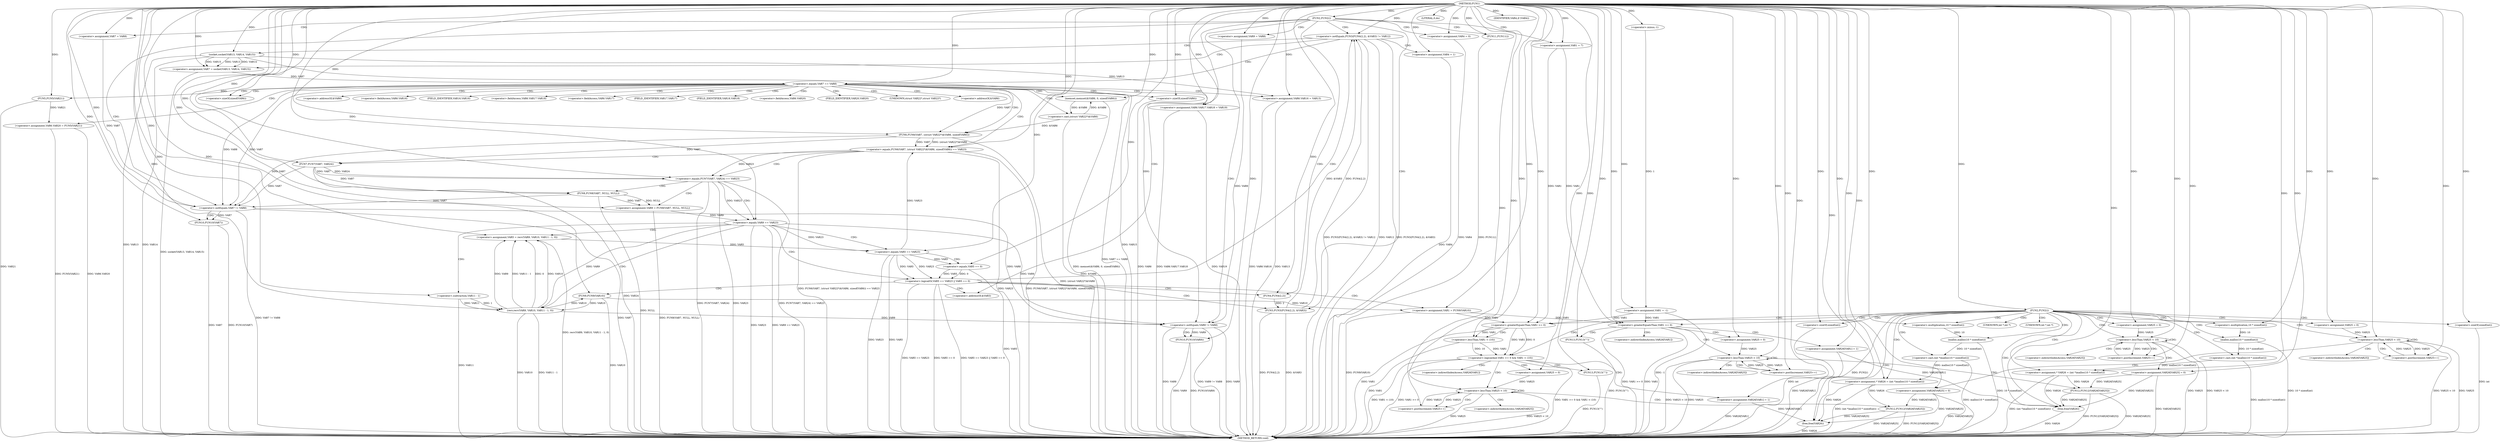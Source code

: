 digraph FUN1 {  
"1000100" [label = "(METHOD,FUN1)" ]
"1000382" [label = "(METHOD_RETURN,void)" ]
"1000103" [label = "(<operator>.assignment,VAR1 = -1)" ]
"1000105" [label = "(<operator>.minus,-1)" ]
"1000108" [label = "(FUN2,FUN2())" ]
"1000113" [label = "(<operator>.assignment,VAR4 = 0)" ]
"1000119" [label = "(<operator>.assignment,VAR7 = VAR8)" ]
"1000123" [label = "(<operator>.assignment,VAR9 = VAR8)" ]
"1000130" [label = "(<operator>.notEquals,FUN3(FUN4(2,2), &VAR3) != VAR12)" ]
"1000131" [label = "(FUN3,FUN3(FUN4(2,2), &VAR3))" ]
"1000132" [label = "(FUN4,FUN4(2,2))" ]
"1000140" [label = "(<operator>.assignment,VAR4 = 1)" ]
"1000143" [label = "(<operator>.assignment,VAR7 = socket(VAR13, VAR14, VAR15))" ]
"1000145" [label = "(socket,socket(VAR13, VAR14, VAR15))" ]
"1000150" [label = "(<operator>.equals,VAR7 == VAR8)" ]
"1000155" [label = "(memset,memset(&VAR6, 0, sizeof(VAR6)))" ]
"1000159" [label = "(<operator>.sizeOf,sizeof(VAR6))" ]
"1000161" [label = "(<operator>.assignment,VAR6.VAR16 = VAR13)" ]
"1000166" [label = "(<operator>.assignment,VAR6.VAR17.VAR18 = VAR19)" ]
"1000173" [label = "(<operator>.assignment,VAR6.VAR20 = FUN5(VAR21))" ]
"1000177" [label = "(FUN5,FUN5(VAR21))" ]
"1000180" [label = "(<operator>.equals,FUN6(VAR7, (struct VAR22*)&VAR6, sizeof(VAR6)) == VAR23)" ]
"1000181" [label = "(FUN6,FUN6(VAR7, (struct VAR22*)&VAR6, sizeof(VAR6)))" ]
"1000183" [label = "(<operator>.cast,(struct VAR22*)&VAR6)" ]
"1000187" [label = "(<operator>.sizeOf,sizeof(VAR6))" ]
"1000193" [label = "(<operator>.equals,FUN7(VAR7, VAR24) == VAR23)" ]
"1000194" [label = "(FUN7,FUN7(VAR7, VAR24))" ]
"1000200" [label = "(<operator>.assignment,VAR9 = FUN8(VAR7, NULL, NULL))" ]
"1000202" [label = "(FUN8,FUN8(VAR7, NULL, NULL))" ]
"1000207" [label = "(<operator>.equals,VAR9 == VAR23)" ]
"1000212" [label = "(<operator>.assignment,VAR5 = recv(VAR9, VAR10, VAR11 - 1, 0))" ]
"1000214" [label = "(recv,recv(VAR9, VAR10, VAR11 - 1, 0))" ]
"1000217" [label = "(<operator>.subtraction,VAR11 - 1)" ]
"1000222" [label = "(<operator>.logicalOr,VAR5 == VAR23 || VAR5 == 0)" ]
"1000223" [label = "(<operator>.equals,VAR5 == VAR23)" ]
"1000226" [label = "(<operator>.equals,VAR5 == 0)" ]
"1000231" [label = "(<operator>.assignment,VAR1 = FUN9(VAR10))" ]
"1000233" [label = "(FUN9,FUN9(VAR10))" ]
"1000235" [label = "(LITERAL,0,do)" ]
"1000237" [label = "(<operator>.notEquals,VAR7 != VAR8)" ]
"1000241" [label = "(FUN10,FUN10(VAR7))" ]
"1000244" [label = "(<operator>.notEquals,VAR9 != VAR8)" ]
"1000248" [label = "(FUN10,FUN10(VAR9))" ]
"1000251" [label = "(IDENTIFIER,VAR4,if (VAR4))" ]
"1000253" [label = "(FUN11,FUN11())" ]
"1000256" [label = "(<operator>.assignment,VAR1 = 7)" ]
"1000260" [label = "(FUN2,FUN2())" ]
"1000265" [label = "(<operator>.assignment,* VAR26 = (int *)malloc(10 * sizeof(int)))" ]
"1000267" [label = "(<operator>.cast,(int *)malloc(10 * sizeof(int)))" ]
"1000269" [label = "(malloc,malloc(10 * sizeof(int)))" ]
"1000270" [label = "(<operator>.multiplication,10 * sizeof(int))" ]
"1000272" [label = "(<operator>.sizeOf,sizeof(int))" ]
"1000275" [label = "(<operator>.assignment,VAR25 = 0)" ]
"1000278" [label = "(<operator>.lessThan,VAR25 < 10)" ]
"1000281" [label = "(<operator>.postIncrement,VAR25++)" ]
"1000284" [label = "(<operator>.assignment,VAR26[VAR25] = 0)" ]
"1000290" [label = "(<operator>.greaterEqualsThan,VAR1 >= 0)" ]
"1000294" [label = "(<operator>.assignment,VAR26[VAR1] = 1)" ]
"1000300" [label = "(<operator>.assignment,VAR25 = 0)" ]
"1000303" [label = "(<operator>.lessThan,VAR25 < 10)" ]
"1000306" [label = "(<operator>.postIncrement,VAR25++)" ]
"1000309" [label = "(FUN12,FUN12(VAR26[VAR25]))" ]
"1000315" [label = "(FUN13,FUN13(\"\"))" ]
"1000317" [label = "(free,free(VAR26))" ]
"1000324" [label = "(<operator>.assignment,* VAR26 = (int *)malloc(10 * sizeof(int)))" ]
"1000326" [label = "(<operator>.cast,(int *)malloc(10 * sizeof(int)))" ]
"1000328" [label = "(malloc,malloc(10 * sizeof(int)))" ]
"1000329" [label = "(<operator>.multiplication,10 * sizeof(int))" ]
"1000331" [label = "(<operator>.sizeOf,sizeof(int))" ]
"1000334" [label = "(<operator>.assignment,VAR25 = 0)" ]
"1000337" [label = "(<operator>.lessThan,VAR25 < 10)" ]
"1000340" [label = "(<operator>.postIncrement,VAR25++)" ]
"1000343" [label = "(<operator>.assignment,VAR26[VAR25] = 0)" ]
"1000349" [label = "(<operator>.logicalAnd,VAR1 >= 0 && VAR1 < (10))" ]
"1000350" [label = "(<operator>.greaterEqualsThan,VAR1 >= 0)" ]
"1000353" [label = "(<operator>.lessThan,VAR1 < (10))" ]
"1000357" [label = "(<operator>.assignment,VAR26[VAR1] = 1)" ]
"1000363" [label = "(<operator>.assignment,VAR25 = 0)" ]
"1000366" [label = "(<operator>.lessThan,VAR25 < 10)" ]
"1000369" [label = "(<operator>.postIncrement,VAR25++)" ]
"1000372" [label = "(FUN12,FUN12(VAR26[VAR25]))" ]
"1000378" [label = "(FUN13,FUN13(\"\"))" ]
"1000380" [label = "(free,free(VAR26))" ]
"1000135" [label = "(<operator>.addressOf,&VAR3)" ]
"1000156" [label = "(<operator>.addressOf,&VAR6)" ]
"1000162" [label = "(<operator>.fieldAccess,VAR6.VAR16)" ]
"1000164" [label = "(FIELD_IDENTIFIER,VAR16,VAR16)" ]
"1000167" [label = "(<operator>.fieldAccess,VAR6.VAR17.VAR18)" ]
"1000168" [label = "(<operator>.fieldAccess,VAR6.VAR17)" ]
"1000170" [label = "(FIELD_IDENTIFIER,VAR17,VAR17)" ]
"1000171" [label = "(FIELD_IDENTIFIER,VAR18,VAR18)" ]
"1000174" [label = "(<operator>.fieldAccess,VAR6.VAR20)" ]
"1000176" [label = "(FIELD_IDENTIFIER,VAR20,VAR20)" ]
"1000184" [label = "(UNKNOWN,struct VAR22*,struct VAR22*)" ]
"1000185" [label = "(<operator>.addressOf,&VAR6)" ]
"1000268" [label = "(UNKNOWN,int *,int *)" ]
"1000285" [label = "(<operator>.indirectIndexAccess,VAR26[VAR25])" ]
"1000295" [label = "(<operator>.indirectIndexAccess,VAR26[VAR1])" ]
"1000310" [label = "(<operator>.indirectIndexAccess,VAR26[VAR25])" ]
"1000327" [label = "(UNKNOWN,int *,int *)" ]
"1000344" [label = "(<operator>.indirectIndexAccess,VAR26[VAR25])" ]
"1000358" [label = "(<operator>.indirectIndexAccess,VAR26[VAR1])" ]
"1000373" [label = "(<operator>.indirectIndexAccess,VAR26[VAR25])" ]
  "1000324" -> "1000382"  [ label = "DDG: (int *)malloc(10 * sizeof(int))"] 
  "1000248" -> "1000382"  [ label = "DDG: FUN10(VAR9)"] 
  "1000309" -> "1000382"  [ label = "DDG: VAR26[VAR25]"] 
  "1000187" -> "1000382"  [ label = "DDG: VAR6"] 
  "1000177" -> "1000382"  [ label = "DDG: VAR21"] 
  "1000130" -> "1000382"  [ label = "DDG: FUN3(FUN4(2,2), &VAR3) != VAR12"] 
  "1000349" -> "1000382"  [ label = "DDG: VAR1 >= 0 && VAR1 < (10)"] 
  "1000290" -> "1000382"  [ label = "DDG: VAR1"] 
  "1000260" -> "1000382"  [ label = "DDG: FUN2()"] 
  "1000309" -> "1000382"  [ label = "DDG: FUN12(VAR26[VAR25])"] 
  "1000166" -> "1000382"  [ label = "DDG: VAR19"] 
  "1000223" -> "1000382"  [ label = "DDG: VAR23"] 
  "1000193" -> "1000382"  [ label = "DDG: FUN7(VAR7, VAR24)"] 
  "1000343" -> "1000382"  [ label = "DDG: VAR26[VAR25]"] 
  "1000226" -> "1000382"  [ label = "DDG: VAR5"] 
  "1000222" -> "1000382"  [ label = "DDG: VAR5 == VAR23"] 
  "1000237" -> "1000382"  [ label = "DDG: VAR7 != VAR8"] 
  "1000207" -> "1000382"  [ label = "DDG: VAR23"] 
  "1000284" -> "1000382"  [ label = "DDG: VAR26[VAR25]"] 
  "1000315" -> "1000382"  [ label = "DDG: FUN13(\"\")"] 
  "1000350" -> "1000382"  [ label = "DDG: VAR1"] 
  "1000183" -> "1000382"  [ label = "DDG: &VAR6"] 
  "1000231" -> "1000382"  [ label = "DDG: FUN9(VAR10)"] 
  "1000290" -> "1000382"  [ label = "DDG: VAR1 >= 0"] 
  "1000303" -> "1000382"  [ label = "DDG: VAR25"] 
  "1000317" -> "1000382"  [ label = "DDG: VAR26"] 
  "1000253" -> "1000382"  [ label = "DDG: FUN11()"] 
  "1000214" -> "1000382"  [ label = "DDG: VAR10"] 
  "1000303" -> "1000382"  [ label = "DDG: VAR25 < 10"] 
  "1000103" -> "1000382"  [ label = "DDG: -1"] 
  "1000222" -> "1000382"  [ label = "DDG: VAR5 == 0"] 
  "1000214" -> "1000382"  [ label = "DDG: VAR11 - 1"] 
  "1000212" -> "1000382"  [ label = "DDG: recv(VAR9, VAR10, VAR11 - 1, 0)"] 
  "1000180" -> "1000382"  [ label = "DDG: VAR23"] 
  "1000237" -> "1000382"  [ label = "DDG: VAR7"] 
  "1000113" -> "1000382"  [ label = "DDG: VAR4"] 
  "1000131" -> "1000382"  [ label = "DDG: FUN4(2,2)"] 
  "1000140" -> "1000382"  [ label = "DDG: VAR4"] 
  "1000349" -> "1000382"  [ label = "DDG: VAR1 < (10)"] 
  "1000267" -> "1000382"  [ label = "DDG: malloc(10 * sizeof(int))"] 
  "1000331" -> "1000382"  [ label = "DDG: int"] 
  "1000155" -> "1000382"  [ label = "DDG: memset(&VAR6, 0, sizeof(VAR6))"] 
  "1000166" -> "1000382"  [ label = "DDG: VAR6.VAR17.VAR18"] 
  "1000265" -> "1000382"  [ label = "DDG: (int *)malloc(10 * sizeof(int))"] 
  "1000180" -> "1000382"  [ label = "DDG: FUN6(VAR7, (struct VAR22*)&VAR6, sizeof(VAR6))"] 
  "1000326" -> "1000382"  [ label = "DDG: malloc(10 * sizeof(int))"] 
  "1000217" -> "1000382"  [ label = "DDG: VAR11"] 
  "1000337" -> "1000382"  [ label = "DDG: VAR25"] 
  "1000180" -> "1000382"  [ label = "DDG: FUN6(VAR7, (struct VAR22*)&VAR6, sizeof(VAR6)) == VAR23"] 
  "1000222" -> "1000382"  [ label = "DDG: VAR5 == VAR23 || VAR5 == 0"] 
  "1000372" -> "1000382"  [ label = "DDG: VAR26[VAR25]"] 
  "1000145" -> "1000382"  [ label = "DDG: VAR15"] 
  "1000207" -> "1000382"  [ label = "DDG: VAR9 == VAR23"] 
  "1000357" -> "1000382"  [ label = "DDG: VAR26[VAR1]"] 
  "1000328" -> "1000382"  [ label = "DDG: 10 * sizeof(int)"] 
  "1000366" -> "1000382"  [ label = "DDG: VAR25"] 
  "1000278" -> "1000382"  [ label = "DDG: VAR25 < 10"] 
  "1000366" -> "1000382"  [ label = "DDG: VAR25 < 10"] 
  "1000349" -> "1000382"  [ label = "DDG: VAR1 >= 0"] 
  "1000294" -> "1000382"  [ label = "DDG: VAR26[VAR1]"] 
  "1000193" -> "1000382"  [ label = "DDG: VAR23"] 
  "1000272" -> "1000382"  [ label = "DDG: int"] 
  "1000378" -> "1000382"  [ label = "DDG: FUN13(\"\")"] 
  "1000131" -> "1000382"  [ label = "DDG: &VAR3"] 
  "1000193" -> "1000382"  [ label = "DDG: FUN7(VAR7, VAR24) == VAR23"] 
  "1000233" -> "1000382"  [ label = "DDG: VAR10"] 
  "1000241" -> "1000382"  [ label = "DDG: VAR7"] 
  "1000143" -> "1000382"  [ label = "DDG: socket(VAR13, VAR14, VAR15)"] 
  "1000173" -> "1000382"  [ label = "DDG: FUN5(VAR21)"] 
  "1000244" -> "1000382"  [ label = "DDG: VAR9 != VAR8"] 
  "1000269" -> "1000382"  [ label = "DDG: 10 * sizeof(int)"] 
  "1000150" -> "1000382"  [ label = "DDG: VAR7 == VAR8"] 
  "1000353" -> "1000382"  [ label = "DDG: VAR1"] 
  "1000202" -> "1000382"  [ label = "DDG: NULL"] 
  "1000372" -> "1000382"  [ label = "DDG: FUN12(VAR26[VAR25])"] 
  "1000244" -> "1000382"  [ label = "DDG: VAR9"] 
  "1000194" -> "1000382"  [ label = "DDG: VAR24"] 
  "1000161" -> "1000382"  [ label = "DDG: VAR6.VAR16"] 
  "1000244" -> "1000382"  [ label = "DDG: VAR8"] 
  "1000145" -> "1000382"  [ label = "DDG: VAR13"] 
  "1000241" -> "1000382"  [ label = "DDG: FUN10(VAR7)"] 
  "1000145" -> "1000382"  [ label = "DDG: VAR14"] 
  "1000380" -> "1000382"  [ label = "DDG: VAR26"] 
  "1000278" -> "1000382"  [ label = "DDG: VAR25"] 
  "1000337" -> "1000382"  [ label = "DDG: VAR25 < 10"] 
  "1000181" -> "1000382"  [ label = "DDG: (struct VAR22*)&VAR6"] 
  "1000173" -> "1000382"  [ label = "DDG: VAR6.VAR20"] 
  "1000130" -> "1000382"  [ label = "DDG: VAR12"] 
  "1000248" -> "1000382"  [ label = "DDG: VAR9"] 
  "1000223" -> "1000382"  [ label = "DDG: VAR5"] 
  "1000161" -> "1000382"  [ label = "DDG: VAR13"] 
  "1000130" -> "1000382"  [ label = "DDG: FUN3(FUN4(2,2), &VAR3)"] 
  "1000200" -> "1000382"  [ label = "DDG: FUN8(VAR7, NULL, NULL)"] 
  "1000105" -> "1000103"  [ label = "DDG: 1"] 
  "1000100" -> "1000103"  [ label = "DDG: "] 
  "1000100" -> "1000105"  [ label = "DDG: "] 
  "1000100" -> "1000108"  [ label = "DDG: "] 
  "1000100" -> "1000113"  [ label = "DDG: "] 
  "1000100" -> "1000119"  [ label = "DDG: "] 
  "1000100" -> "1000123"  [ label = "DDG: "] 
  "1000131" -> "1000130"  [ label = "DDG: FUN4(2,2)"] 
  "1000131" -> "1000130"  [ label = "DDG: &VAR3"] 
  "1000132" -> "1000131"  [ label = "DDG: 2"] 
  "1000100" -> "1000132"  [ label = "DDG: "] 
  "1000100" -> "1000130"  [ label = "DDG: "] 
  "1000100" -> "1000140"  [ label = "DDG: "] 
  "1000145" -> "1000143"  [ label = "DDG: VAR13"] 
  "1000145" -> "1000143"  [ label = "DDG: VAR14"] 
  "1000145" -> "1000143"  [ label = "DDG: VAR15"] 
  "1000100" -> "1000143"  [ label = "DDG: "] 
  "1000100" -> "1000145"  [ label = "DDG: "] 
  "1000143" -> "1000150"  [ label = "DDG: VAR7"] 
  "1000100" -> "1000150"  [ label = "DDG: "] 
  "1000183" -> "1000155"  [ label = "DDG: &VAR6"] 
  "1000100" -> "1000155"  [ label = "DDG: "] 
  "1000100" -> "1000159"  [ label = "DDG: "] 
  "1000145" -> "1000161"  [ label = "DDG: VAR13"] 
  "1000100" -> "1000161"  [ label = "DDG: "] 
  "1000100" -> "1000166"  [ label = "DDG: "] 
  "1000177" -> "1000173"  [ label = "DDG: VAR21"] 
  "1000100" -> "1000177"  [ label = "DDG: "] 
  "1000181" -> "1000180"  [ label = "DDG: VAR7"] 
  "1000181" -> "1000180"  [ label = "DDG: (struct VAR22*)&VAR6"] 
  "1000150" -> "1000181"  [ label = "DDG: VAR7"] 
  "1000100" -> "1000181"  [ label = "DDG: "] 
  "1000183" -> "1000181"  [ label = "DDG: &VAR6"] 
  "1000155" -> "1000183"  [ label = "DDG: &VAR6"] 
  "1000100" -> "1000187"  [ label = "DDG: "] 
  "1000223" -> "1000180"  [ label = "DDG: VAR23"] 
  "1000100" -> "1000180"  [ label = "DDG: "] 
  "1000194" -> "1000193"  [ label = "DDG: VAR7"] 
  "1000194" -> "1000193"  [ label = "DDG: VAR24"] 
  "1000181" -> "1000194"  [ label = "DDG: VAR7"] 
  "1000100" -> "1000194"  [ label = "DDG: "] 
  "1000180" -> "1000193"  [ label = "DDG: VAR23"] 
  "1000100" -> "1000193"  [ label = "DDG: "] 
  "1000202" -> "1000200"  [ label = "DDG: VAR7"] 
  "1000202" -> "1000200"  [ label = "DDG: NULL"] 
  "1000100" -> "1000200"  [ label = "DDG: "] 
  "1000194" -> "1000202"  [ label = "DDG: VAR7"] 
  "1000100" -> "1000202"  [ label = "DDG: "] 
  "1000200" -> "1000207"  [ label = "DDG: VAR9"] 
  "1000100" -> "1000207"  [ label = "DDG: "] 
  "1000193" -> "1000207"  [ label = "DDG: VAR23"] 
  "1000214" -> "1000212"  [ label = "DDG: VAR9"] 
  "1000214" -> "1000212"  [ label = "DDG: VAR10"] 
  "1000214" -> "1000212"  [ label = "DDG: VAR11 - 1"] 
  "1000214" -> "1000212"  [ label = "DDG: 0"] 
  "1000100" -> "1000212"  [ label = "DDG: "] 
  "1000207" -> "1000214"  [ label = "DDG: VAR9"] 
  "1000100" -> "1000214"  [ label = "DDG: "] 
  "1000233" -> "1000214"  [ label = "DDG: VAR10"] 
  "1000217" -> "1000214"  [ label = "DDG: VAR11"] 
  "1000217" -> "1000214"  [ label = "DDG: 1"] 
  "1000100" -> "1000217"  [ label = "DDG: "] 
  "1000223" -> "1000222"  [ label = "DDG: VAR5"] 
  "1000223" -> "1000222"  [ label = "DDG: VAR23"] 
  "1000212" -> "1000223"  [ label = "DDG: VAR5"] 
  "1000100" -> "1000223"  [ label = "DDG: "] 
  "1000207" -> "1000223"  [ label = "DDG: VAR23"] 
  "1000226" -> "1000222"  [ label = "DDG: VAR5"] 
  "1000226" -> "1000222"  [ label = "DDG: 0"] 
  "1000223" -> "1000226"  [ label = "DDG: VAR5"] 
  "1000100" -> "1000226"  [ label = "DDG: "] 
  "1000233" -> "1000231"  [ label = "DDG: VAR10"] 
  "1000100" -> "1000231"  [ label = "DDG: "] 
  "1000214" -> "1000233"  [ label = "DDG: VAR10"] 
  "1000100" -> "1000233"  [ label = "DDG: "] 
  "1000100" -> "1000235"  [ label = "DDG: "] 
  "1000181" -> "1000237"  [ label = "DDG: VAR7"] 
  "1000150" -> "1000237"  [ label = "DDG: VAR7"] 
  "1000194" -> "1000237"  [ label = "DDG: VAR7"] 
  "1000202" -> "1000237"  [ label = "DDG: VAR7"] 
  "1000119" -> "1000237"  [ label = "DDG: VAR7"] 
  "1000100" -> "1000237"  [ label = "DDG: "] 
  "1000150" -> "1000237"  [ label = "DDG: VAR8"] 
  "1000237" -> "1000241"  [ label = "DDG: VAR7"] 
  "1000100" -> "1000241"  [ label = "DDG: "] 
  "1000207" -> "1000244"  [ label = "DDG: VAR9"] 
  "1000214" -> "1000244"  [ label = "DDG: VAR9"] 
  "1000123" -> "1000244"  [ label = "DDG: VAR9"] 
  "1000100" -> "1000244"  [ label = "DDG: "] 
  "1000237" -> "1000244"  [ label = "DDG: VAR8"] 
  "1000244" -> "1000248"  [ label = "DDG: VAR9"] 
  "1000100" -> "1000248"  [ label = "DDG: "] 
  "1000100" -> "1000251"  [ label = "DDG: "] 
  "1000100" -> "1000253"  [ label = "DDG: "] 
  "1000100" -> "1000256"  [ label = "DDG: "] 
  "1000100" -> "1000260"  [ label = "DDG: "] 
  "1000267" -> "1000265"  [ label = "DDG: malloc(10 * sizeof(int))"] 
  "1000100" -> "1000265"  [ label = "DDG: "] 
  "1000269" -> "1000267"  [ label = "DDG: 10 * sizeof(int)"] 
  "1000270" -> "1000269"  [ label = "DDG: 10"] 
  "1000100" -> "1000270"  [ label = "DDG: "] 
  "1000100" -> "1000272"  [ label = "DDG: "] 
  "1000100" -> "1000275"  [ label = "DDG: "] 
  "1000281" -> "1000278"  [ label = "DDG: VAR25"] 
  "1000275" -> "1000278"  [ label = "DDG: VAR25"] 
  "1000100" -> "1000278"  [ label = "DDG: "] 
  "1000278" -> "1000281"  [ label = "DDG: VAR25"] 
  "1000100" -> "1000281"  [ label = "DDG: "] 
  "1000100" -> "1000284"  [ label = "DDG: "] 
  "1000103" -> "1000290"  [ label = "DDG: VAR1"] 
  "1000231" -> "1000290"  [ label = "DDG: VAR1"] 
  "1000256" -> "1000290"  [ label = "DDG: VAR1"] 
  "1000100" -> "1000290"  [ label = "DDG: "] 
  "1000100" -> "1000294"  [ label = "DDG: "] 
  "1000100" -> "1000300"  [ label = "DDG: "] 
  "1000306" -> "1000303"  [ label = "DDG: VAR25"] 
  "1000300" -> "1000303"  [ label = "DDG: VAR25"] 
  "1000100" -> "1000303"  [ label = "DDG: "] 
  "1000303" -> "1000306"  [ label = "DDG: VAR25"] 
  "1000100" -> "1000306"  [ label = "DDG: "] 
  "1000284" -> "1000309"  [ label = "DDG: VAR26[VAR25]"] 
  "1000265" -> "1000309"  [ label = "DDG: VAR26"] 
  "1000100" -> "1000315"  [ label = "DDG: "] 
  "1000309" -> "1000317"  [ label = "DDG: VAR26[VAR25]"] 
  "1000284" -> "1000317"  [ label = "DDG: VAR26[VAR25]"] 
  "1000265" -> "1000317"  [ label = "DDG: VAR26"] 
  "1000294" -> "1000317"  [ label = "DDG: VAR26[VAR1]"] 
  "1000100" -> "1000317"  [ label = "DDG: "] 
  "1000326" -> "1000324"  [ label = "DDG: malloc(10 * sizeof(int))"] 
  "1000100" -> "1000324"  [ label = "DDG: "] 
  "1000328" -> "1000326"  [ label = "DDG: 10 * sizeof(int)"] 
  "1000329" -> "1000328"  [ label = "DDG: 10"] 
  "1000100" -> "1000329"  [ label = "DDG: "] 
  "1000100" -> "1000331"  [ label = "DDG: "] 
  "1000100" -> "1000334"  [ label = "DDG: "] 
  "1000340" -> "1000337"  [ label = "DDG: VAR25"] 
  "1000334" -> "1000337"  [ label = "DDG: VAR25"] 
  "1000100" -> "1000337"  [ label = "DDG: "] 
  "1000337" -> "1000340"  [ label = "DDG: VAR25"] 
  "1000100" -> "1000340"  [ label = "DDG: "] 
  "1000100" -> "1000343"  [ label = "DDG: "] 
  "1000350" -> "1000349"  [ label = "DDG: VAR1"] 
  "1000350" -> "1000349"  [ label = "DDG: 0"] 
  "1000103" -> "1000350"  [ label = "DDG: VAR1"] 
  "1000231" -> "1000350"  [ label = "DDG: VAR1"] 
  "1000256" -> "1000350"  [ label = "DDG: VAR1"] 
  "1000100" -> "1000350"  [ label = "DDG: "] 
  "1000353" -> "1000349"  [ label = "DDG: VAR1"] 
  "1000353" -> "1000349"  [ label = "DDG: 10"] 
  "1000350" -> "1000353"  [ label = "DDG: VAR1"] 
  "1000100" -> "1000353"  [ label = "DDG: "] 
  "1000100" -> "1000357"  [ label = "DDG: "] 
  "1000100" -> "1000363"  [ label = "DDG: "] 
  "1000369" -> "1000366"  [ label = "DDG: VAR25"] 
  "1000363" -> "1000366"  [ label = "DDG: VAR25"] 
  "1000100" -> "1000366"  [ label = "DDG: "] 
  "1000366" -> "1000369"  [ label = "DDG: VAR25"] 
  "1000100" -> "1000369"  [ label = "DDG: "] 
  "1000343" -> "1000372"  [ label = "DDG: VAR26[VAR25]"] 
  "1000324" -> "1000372"  [ label = "DDG: VAR26"] 
  "1000100" -> "1000378"  [ label = "DDG: "] 
  "1000343" -> "1000380"  [ label = "DDG: VAR26[VAR25]"] 
  "1000372" -> "1000380"  [ label = "DDG: VAR26[VAR25]"] 
  "1000357" -> "1000380"  [ label = "DDG: VAR26[VAR1]"] 
  "1000324" -> "1000380"  [ label = "DDG: VAR26"] 
  "1000100" -> "1000380"  [ label = "DDG: "] 
  "1000108" -> "1000244"  [ label = "CDG: "] 
  "1000108" -> "1000119"  [ label = "CDG: "] 
  "1000108" -> "1000131"  [ label = "CDG: "] 
  "1000108" -> "1000256"  [ label = "CDG: "] 
  "1000108" -> "1000132"  [ label = "CDG: "] 
  "1000108" -> "1000123"  [ label = "CDG: "] 
  "1000108" -> "1000130"  [ label = "CDG: "] 
  "1000108" -> "1000135"  [ label = "CDG: "] 
  "1000108" -> "1000113"  [ label = "CDG: "] 
  "1000108" -> "1000237"  [ label = "CDG: "] 
  "1000108" -> "1000253"  [ label = "CDG: "] 
  "1000130" -> "1000143"  [ label = "CDG: "] 
  "1000130" -> "1000150"  [ label = "CDG: "] 
  "1000130" -> "1000145"  [ label = "CDG: "] 
  "1000130" -> "1000140"  [ label = "CDG: "] 
  "1000150" -> "1000174"  [ label = "CDG: "] 
  "1000150" -> "1000156"  [ label = "CDG: "] 
  "1000150" -> "1000161"  [ label = "CDG: "] 
  "1000150" -> "1000180"  [ label = "CDG: "] 
  "1000150" -> "1000167"  [ label = "CDG: "] 
  "1000150" -> "1000176"  [ label = "CDG: "] 
  "1000150" -> "1000168"  [ label = "CDG: "] 
  "1000150" -> "1000173"  [ label = "CDG: "] 
  "1000150" -> "1000184"  [ label = "CDG: "] 
  "1000150" -> "1000162"  [ label = "CDG: "] 
  "1000150" -> "1000181"  [ label = "CDG: "] 
  "1000150" -> "1000164"  [ label = "CDG: "] 
  "1000150" -> "1000166"  [ label = "CDG: "] 
  "1000150" -> "1000183"  [ label = "CDG: "] 
  "1000150" -> "1000187"  [ label = "CDG: "] 
  "1000150" -> "1000185"  [ label = "CDG: "] 
  "1000150" -> "1000159"  [ label = "CDG: "] 
  "1000150" -> "1000155"  [ label = "CDG: "] 
  "1000150" -> "1000170"  [ label = "CDG: "] 
  "1000150" -> "1000171"  [ label = "CDG: "] 
  "1000150" -> "1000177"  [ label = "CDG: "] 
  "1000180" -> "1000194"  [ label = "CDG: "] 
  "1000180" -> "1000193"  [ label = "CDG: "] 
  "1000193" -> "1000200"  [ label = "CDG: "] 
  "1000193" -> "1000207"  [ label = "CDG: "] 
  "1000193" -> "1000202"  [ label = "CDG: "] 
  "1000207" -> "1000222"  [ label = "CDG: "] 
  "1000207" -> "1000214"  [ label = "CDG: "] 
  "1000207" -> "1000212"  [ label = "CDG: "] 
  "1000207" -> "1000217"  [ label = "CDG: "] 
  "1000207" -> "1000223"  [ label = "CDG: "] 
  "1000222" -> "1000233"  [ label = "CDG: "] 
  "1000222" -> "1000231"  [ label = "CDG: "] 
  "1000222" -> "1000131"  [ label = "CDG: "] 
  "1000222" -> "1000132"  [ label = "CDG: "] 
  "1000222" -> "1000130"  [ label = "CDG: "] 
  "1000222" -> "1000135"  [ label = "CDG: "] 
  "1000223" -> "1000226"  [ label = "CDG: "] 
  "1000237" -> "1000241"  [ label = "CDG: "] 
  "1000244" -> "1000248"  [ label = "CDG: "] 
  "1000260" -> "1000268"  [ label = "CDG: "] 
  "1000260" -> "1000349"  [ label = "CDG: "] 
  "1000260" -> "1000326"  [ label = "CDG: "] 
  "1000260" -> "1000269"  [ label = "CDG: "] 
  "1000260" -> "1000334"  [ label = "CDG: "] 
  "1000260" -> "1000350"  [ label = "CDG: "] 
  "1000260" -> "1000324"  [ label = "CDG: "] 
  "1000260" -> "1000272"  [ label = "CDG: "] 
  "1000260" -> "1000331"  [ label = "CDG: "] 
  "1000260" -> "1000267"  [ label = "CDG: "] 
  "1000260" -> "1000317"  [ label = "CDG: "] 
  "1000260" -> "1000337"  [ label = "CDG: "] 
  "1000260" -> "1000329"  [ label = "CDG: "] 
  "1000260" -> "1000270"  [ label = "CDG: "] 
  "1000260" -> "1000380"  [ label = "CDG: "] 
  "1000260" -> "1000265"  [ label = "CDG: "] 
  "1000260" -> "1000290"  [ label = "CDG: "] 
  "1000260" -> "1000328"  [ label = "CDG: "] 
  "1000260" -> "1000327"  [ label = "CDG: "] 
  "1000260" -> "1000278"  [ label = "CDG: "] 
  "1000260" -> "1000275"  [ label = "CDG: "] 
  "1000278" -> "1000281"  [ label = "CDG: "] 
  "1000278" -> "1000285"  [ label = "CDG: "] 
  "1000278" -> "1000284"  [ label = "CDG: "] 
  "1000278" -> "1000278"  [ label = "CDG: "] 
  "1000290" -> "1000294"  [ label = "CDG: "] 
  "1000290" -> "1000315"  [ label = "CDG: "] 
  "1000290" -> "1000300"  [ label = "CDG: "] 
  "1000290" -> "1000303"  [ label = "CDG: "] 
  "1000290" -> "1000295"  [ label = "CDG: "] 
  "1000303" -> "1000310"  [ label = "CDG: "] 
  "1000303" -> "1000303"  [ label = "CDG: "] 
  "1000303" -> "1000309"  [ label = "CDG: "] 
  "1000303" -> "1000306"  [ label = "CDG: "] 
  "1000337" -> "1000340"  [ label = "CDG: "] 
  "1000337" -> "1000344"  [ label = "CDG: "] 
  "1000337" -> "1000337"  [ label = "CDG: "] 
  "1000337" -> "1000343"  [ label = "CDG: "] 
  "1000349" -> "1000357"  [ label = "CDG: "] 
  "1000349" -> "1000378"  [ label = "CDG: "] 
  "1000349" -> "1000363"  [ label = "CDG: "] 
  "1000349" -> "1000366"  [ label = "CDG: "] 
  "1000349" -> "1000358"  [ label = "CDG: "] 
  "1000350" -> "1000353"  [ label = "CDG: "] 
  "1000366" -> "1000372"  [ label = "CDG: "] 
  "1000366" -> "1000369"  [ label = "CDG: "] 
  "1000366" -> "1000373"  [ label = "CDG: "] 
  "1000366" -> "1000366"  [ label = "CDG: "] 
}
